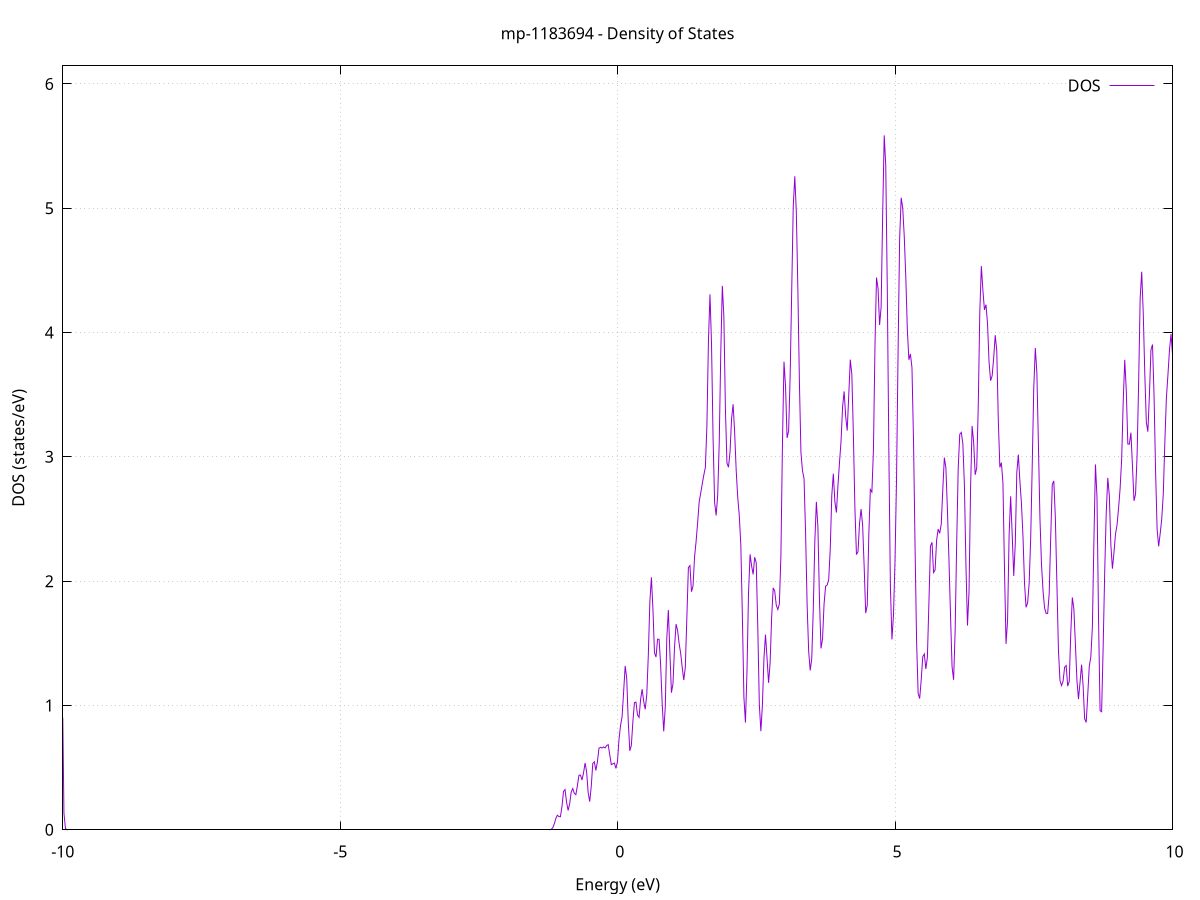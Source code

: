 set title 'mp-1183694 - Density of States'
set xlabel 'Energy (eV)'
set ylabel 'DOS (states/eV)'
set grid
set xrange [-10:10]
set yrange [0:6.145]
set xzeroaxis lt -1
set terminal png size 800,600
set output 'mp-1183694_dos_gnuplot.png'
plot '-' using 1:2 with lines title 'DOS'
-25.874500 0.000000
-25.846700 0.000000
-25.818900 0.000000
-25.791100 0.000000
-25.763300 0.000000
-25.735600 0.000000
-25.707800 0.000000
-25.680000 0.000000
-25.652200 0.000000
-25.624400 0.000000
-25.596600 0.000000
-25.568800 0.000000
-25.541000 0.000000
-25.513200 0.000000
-25.485500 0.000000
-25.457700 0.000000
-25.429900 0.000000
-25.402100 0.000000
-25.374300 0.000000
-25.346500 0.000000
-25.318700 0.000000
-25.290900 0.000000
-25.263200 0.000000
-25.235400 0.000000
-25.207600 0.000000
-25.179800 0.000000
-25.152000 0.000000
-25.124200 0.000000
-25.096400 0.000000
-25.068600 0.000000
-25.040800 0.000000
-25.013100 0.000000
-24.985300 0.000000
-24.957500 0.000000
-24.929700 0.000000
-24.901900 0.000000
-24.874100 0.000000
-24.846300 0.000000
-24.818500 0.000000
-24.790700 0.000000
-24.763000 0.000000
-24.735200 0.000000
-24.707400 0.000000
-24.679600 0.000000
-24.651800 0.000000
-24.624000 0.000000
-24.596200 0.000000
-24.568400 0.000000
-24.540600 0.000000
-24.512900 0.000000
-24.485100 0.000000
-24.457300 0.000000
-24.429500 0.000000
-24.401700 0.000000
-24.373900 0.000000
-24.346100 0.000000
-24.318300 0.000000
-24.290500 0.000000
-24.262800 0.000000
-24.235000 0.000000
-24.207200 0.000000
-24.179400 0.000000
-24.151600 0.000000
-24.123800 0.000000
-24.096000 0.000000
-24.068200 0.000000
-24.040400 0.000000
-24.012700 0.000000
-23.984900 0.000000
-23.957100 0.000000
-23.929300 0.000000
-23.901500 0.000000
-23.873700 0.000000
-23.845900 0.000000
-23.818100 0.000000
-23.790300 0.000000
-23.762600 0.000000
-23.734800 0.000000
-23.707000 0.000000
-23.679200 0.000000
-23.651400 0.000000
-23.623600 0.000000
-23.595800 0.000000
-23.568000 0.000000
-23.540200 0.000000
-23.512500 0.000100
-23.484700 0.002100
-23.456900 0.042500
-23.429100 0.477200
-23.401300 2.968600
-23.373500 10.248800
-23.345700 19.678500
-23.317900 21.038000
-23.290100 12.523900
-23.262400 4.147300
-23.234600 0.762500
-23.206800 0.077600
-23.179000 0.004400
-23.151200 0.000100
-23.123400 0.000000
-23.095600 0.000000
-23.067800 0.000000
-23.040000 0.000000
-23.012300 0.000000
-22.984500 0.000000
-22.956700 0.000000
-22.928900 0.000000
-22.901100 0.000000
-22.873300 0.000000
-22.845500 0.000000
-22.817700 0.000000
-22.789900 0.000000
-22.762200 0.000000
-22.734400 0.000000
-22.706600 0.000000
-22.678800 0.000000
-22.651000 0.000000
-22.623200 0.000000
-22.595400 0.000000
-22.567600 0.000000
-22.539800 0.000000
-22.512100 0.000000
-22.484300 0.000000
-22.456500 0.000000
-22.428700 0.000000
-22.400900 0.000000
-22.373100 0.000000
-22.345300 0.000000
-22.317500 0.000000
-22.289800 0.000000
-22.262000 0.000000
-22.234200 0.000000
-22.206400 0.000000
-22.178600 0.000000
-22.150800 0.000000
-22.123000 0.000000
-22.095200 0.000000
-22.067400 0.000000
-22.039700 0.000000
-22.011900 0.000000
-21.984100 0.000000
-21.956300 0.000000
-21.928500 0.000000
-21.900700 0.000000
-21.872900 0.000000
-21.845100 0.000000
-21.817300 0.000000
-21.789600 0.000000
-21.761800 0.000000
-21.734000 0.000000
-21.706200 0.000000
-21.678400 0.000000
-21.650600 0.000000
-21.622800 0.000000
-21.595000 0.000000
-21.567200 0.000000
-21.539500 0.000000
-21.511700 0.000000
-21.483900 0.000000
-21.456100 0.000000
-21.428300 0.000000
-21.400500 0.000000
-21.372700 0.000000
-21.344900 0.000000
-21.317100 0.000000
-21.289400 0.000000
-21.261600 0.000000
-21.233800 0.000000
-21.206000 0.000000
-21.178200 0.000000
-21.150400 0.000000
-21.122600 0.000000
-21.094800 0.000000
-21.067000 0.000000
-21.039300 0.000000
-21.011500 0.000000
-20.983700 0.000000
-20.955900 0.000000
-20.928100 0.000000
-20.900300 0.000000
-20.872500 0.000000
-20.844700 0.000000
-20.816900 0.000000
-20.789200 0.000000
-20.761400 0.000000
-20.733600 0.000000
-20.705800 0.000000
-20.678000 0.000000
-20.650200 0.000000
-20.622400 0.000000
-20.594600 0.000000
-20.566800 0.000000
-20.539100 0.000000
-20.511300 0.000000
-20.483500 0.000000
-20.455700 0.000000
-20.427900 0.000000
-20.400100 0.000000
-20.372300 0.000000
-20.344500 0.000000
-20.316700 0.000000
-20.289000 0.000000
-20.261200 0.000000
-20.233400 0.000000
-20.205600 0.000000
-20.177800 0.000000
-20.150000 0.000000
-20.122200 0.000000
-20.094400 0.000000
-20.066600 0.000000
-20.038900 0.000000
-20.011100 0.000000
-19.983300 0.000000
-19.955500 0.000000
-19.927700 0.000000
-19.899900 0.000000
-19.872100 0.000000
-19.844300 0.000000
-19.816500 0.000000
-19.788800 0.000000
-19.761000 0.000000
-19.733200 0.000000
-19.705400 0.000000
-19.677600 0.000000
-19.649800 0.000000
-19.622000 0.000000
-19.594200 0.000000
-19.566400 0.000000
-19.538700 0.000000
-19.510900 0.000000
-19.483100 0.000000
-19.455300 0.000000
-19.427500 0.000000
-19.399700 0.000000
-19.371900 0.000000
-19.344100 0.000000
-19.316400 0.000000
-19.288600 0.000000
-19.260800 0.000000
-19.233000 0.000000
-19.205200 0.000000
-19.177400 0.000000
-19.149600 0.000000
-19.121800 0.000000
-19.094000 0.000000
-19.066300 0.000000
-19.038500 0.000000
-19.010700 0.000000
-18.982900 0.000000
-18.955100 0.000000
-18.927300 0.000000
-18.899500 0.000000
-18.871700 0.000000
-18.843900 0.000000
-18.816200 0.000000
-18.788400 0.000000
-18.760600 0.000000
-18.732800 0.000000
-18.705000 0.000000
-18.677200 0.000000
-18.649400 0.000000
-18.621600 0.000000
-18.593800 0.000000
-18.566100 0.000000
-18.538300 0.000000
-18.510500 0.000000
-18.482700 0.000000
-18.454900 0.000000
-18.427100 0.000000
-18.399300 0.000000
-18.371500 0.000000
-18.343700 0.000000
-18.316000 0.000000
-18.288200 0.000000
-18.260400 0.000000
-18.232600 0.000000
-18.204800 0.000000
-18.177000 0.000000
-18.149200 0.000000
-18.121400 0.000000
-18.093600 0.000000
-18.065900 0.000000
-18.038100 0.000000
-18.010300 0.000000
-17.982500 0.000000
-17.954700 0.000000
-17.926900 0.000000
-17.899100 0.000000
-17.871300 0.000000
-17.843500 0.000000
-17.815800 0.000000
-17.788000 0.000000
-17.760200 0.000000
-17.732400 0.000000
-17.704600 0.000000
-17.676800 0.000000
-17.649000 0.000000
-17.621200 0.000000
-17.593400 0.000000
-17.565700 0.000000
-17.537900 0.000000
-17.510100 0.000000
-17.482300 0.000000
-17.454500 0.000000
-17.426700 0.000000
-17.398900 0.000000
-17.371100 0.000000
-17.343300 0.000000
-17.315600 0.000000
-17.287800 0.000000
-17.260000 0.000000
-17.232200 0.000000
-17.204400 0.000000
-17.176600 0.000000
-17.148800 0.000000
-17.121000 0.000000
-17.093200 0.000000
-17.065500 0.000000
-17.037700 0.000000
-17.009900 0.000000
-16.982100 0.000000
-16.954300 0.000000
-16.926500 0.000000
-16.898700 0.000000
-16.870900 0.000000
-16.843100 0.000000
-16.815400 0.000000
-16.787600 0.000000
-16.759800 0.000000
-16.732000 0.000000
-16.704200 0.000000
-16.676400 0.000000
-16.648600 0.000000
-16.620800 0.000000
-16.593100 0.000000
-16.565300 0.000000
-16.537500 0.000000
-16.509700 0.000000
-16.481900 0.000000
-16.454100 0.000000
-16.426300 0.000000
-16.398500 0.000000
-16.370700 0.000000
-16.343000 0.000000
-16.315200 0.000000
-16.287400 0.000000
-16.259600 0.000000
-16.231800 0.000000
-16.204000 0.000000
-16.176200 0.000000
-16.148400 0.000000
-16.120600 0.000000
-16.092900 0.000000
-16.065100 0.000000
-16.037300 0.000000
-16.009500 0.000000
-15.981700 0.000000
-15.953900 0.000000
-15.926100 0.000000
-15.898300 0.000000
-15.870500 0.000000
-15.842800 0.000000
-15.815000 0.000000
-15.787200 0.000000
-15.759400 0.000000
-15.731600 0.000000
-15.703800 0.000000
-15.676000 0.000000
-15.648200 0.000000
-15.620400 0.000000
-15.592700 0.000000
-15.564900 0.000000
-15.537100 0.000000
-15.509300 0.000000
-15.481500 0.000000
-15.453700 0.000000
-15.425900 0.000000
-15.398100 0.000000
-15.370300 0.000000
-15.342600 0.000000
-15.314800 0.000000
-15.287000 0.000000
-15.259200 0.000000
-15.231400 0.000000
-15.203600 0.000000
-15.175800 0.000000
-15.148000 0.000000
-15.120200 0.000000
-15.092500 0.000000
-15.064700 0.000000
-15.036900 0.000000
-15.009100 0.000000
-14.981300 0.000000
-14.953500 0.000000
-14.925700 0.000000
-14.897900 0.000000
-14.870100 0.000000
-14.842400 0.000000
-14.814600 0.000000
-14.786800 0.000000
-14.759000 0.000000
-14.731200 0.000000
-14.703400 0.000000
-14.675600 0.000000
-14.647800 0.000000
-14.620000 0.000000
-14.592300 0.000000
-14.564500 0.000000
-14.536700 0.000000
-14.508900 0.000000
-14.481100 0.000000
-14.453300 0.000000
-14.425500 0.000000
-14.397700 0.000000
-14.369900 0.000000
-14.342200 0.000000
-14.314400 0.000000
-14.286600 0.000000
-14.258800 0.000000
-14.231000 0.000000
-14.203200 0.000000
-14.175400 0.000000
-14.147600 0.000000
-14.119800 0.000000
-14.092100 0.000000
-14.064300 0.000000
-14.036500 0.000000
-14.008700 0.000000
-13.980900 0.000000
-13.953100 0.000000
-13.925300 0.000000
-13.897500 0.000000
-13.869700 0.000000
-13.842000 0.000000
-13.814200 0.000000
-13.786400 0.000000
-13.758600 0.000000
-13.730800 0.000000
-13.703000 0.000000
-13.675200 0.000000
-13.647400 0.000000
-13.619700 0.000000
-13.591900 0.000000
-13.564100 0.000000
-13.536300 0.000000
-13.508500 0.000000
-13.480700 0.000000
-13.452900 0.000000
-13.425100 0.000000
-13.397300 0.000000
-13.369600 0.000000
-13.341800 0.000000
-13.314000 0.000000
-13.286200 0.000000
-13.258400 0.000000
-13.230600 0.000000
-13.202800 0.000000
-13.175000 0.000000
-13.147200 0.000000
-13.119500 0.000000
-13.091700 0.000000
-13.063900 0.000000
-13.036100 0.000000
-13.008300 0.000000
-12.980500 0.000000
-12.952700 0.000000
-12.924900 0.000000
-12.897100 0.000000
-12.869400 0.000000
-12.841600 0.000000
-12.813800 0.000000
-12.786000 0.000000
-12.758200 0.000000
-12.730400 0.000000
-12.702600 0.000000
-12.674800 0.000000
-12.647000 0.000000
-12.619300 0.000000
-12.591500 0.000000
-12.563700 0.000000
-12.535900 0.000000
-12.508100 0.000000
-12.480300 0.000000
-12.452500 0.000000
-12.424700 0.000000
-12.396900 0.000000
-12.369200 0.000000
-12.341400 0.000000
-12.313600 0.000000
-12.285800 0.000000
-12.258000 0.000000
-12.230200 0.000000
-12.202400 0.000000
-12.174600 0.000000
-12.146800 0.000000
-12.119100 0.000000
-12.091300 0.000000
-12.063500 0.000000
-12.035700 0.000000
-12.007900 0.000000
-11.980100 0.000000
-11.952300 0.000000
-11.924500 0.000000
-11.896700 0.000000
-11.869000 0.000000
-11.841200 0.000000
-11.813400 0.000000
-11.785600 0.000000
-11.757800 0.000000
-11.730000 0.000000
-11.702200 0.000000
-11.674400 0.000000
-11.646600 0.000000
-11.618900 0.000000
-11.591100 0.000000
-11.563300 0.000000
-11.535500 0.000000
-11.507700 0.000000
-11.479900 0.000000
-11.452100 0.000000
-11.424300 0.000000
-11.396500 0.000000
-11.368800 0.000000
-11.341000 0.000000
-11.313200 0.000000
-11.285400 0.000000
-11.257600 0.000000
-11.229800 0.000000
-11.202000 0.000000
-11.174200 0.000000
-11.146400 0.000000
-11.118700 0.000000
-11.090900 0.000000
-11.063100 0.000000
-11.035300 0.000000
-11.007500 0.000000
-10.979700 0.000000
-10.951900 0.000000
-10.924100 0.000000
-10.896400 0.000000
-10.868600 0.000000
-10.840800 0.000000
-10.813000 0.000000
-10.785200 0.000000
-10.757400 0.000000
-10.729600 0.000000
-10.701800 0.000000
-10.674000 0.000000
-10.646300 0.000000
-10.618500 0.000000
-10.590700 0.000000
-10.562900 0.000000
-10.535100 0.000000
-10.507300 0.000000
-10.479500 0.000000
-10.451700 0.000000
-10.423900 0.000000
-10.396200 0.000000
-10.368400 0.000100
-10.340600 0.003400
-10.312800 0.055000
-10.285000 0.520800
-10.257200 2.896300
-10.229400 9.733500
-10.201600 20.988800
-10.173800 32.675900
-10.146100 42.094300
-10.118300 45.218600
-10.090500 35.775000
-10.062700 18.631600
-10.034900 6.013600
-10.007100 1.165500
-9.979300 0.133000
-9.951500 0.008800
-9.923700 0.000300
-9.896000 0.000000
-9.868200 0.000000
-9.840400 0.000000
-9.812600 0.000000
-9.784800 0.000000
-9.757000 0.000000
-9.729200 0.000000
-9.701400 0.000000
-9.673600 0.000000
-9.645900 0.000000
-9.618100 0.000000
-9.590300 0.000000
-9.562500 0.000000
-9.534700 0.000000
-9.506900 0.000000
-9.479100 0.000000
-9.451300 0.000000
-9.423500 0.000000
-9.395800 0.000000
-9.368000 0.000000
-9.340200 0.000000
-9.312400 0.000000
-9.284600 0.000000
-9.256800 0.000000
-9.229000 0.000000
-9.201200 0.000000
-9.173400 0.000000
-9.145700 0.000000
-9.117900 0.000000
-9.090100 0.000000
-9.062300 0.000000
-9.034500 0.000000
-9.006700 0.000000
-8.978900 0.000000
-8.951100 0.000000
-8.923300 0.000000
-8.895600 0.000000
-8.867800 0.000000
-8.840000 0.000000
-8.812200 0.000000
-8.784400 0.000000
-8.756600 0.000000
-8.728800 0.000000
-8.701000 0.000000
-8.673200 0.000000
-8.645500 0.000000
-8.617700 0.000000
-8.589900 0.000000
-8.562100 0.000000
-8.534300 0.000000
-8.506500 0.000000
-8.478700 0.000000
-8.450900 0.000000
-8.423100 0.000000
-8.395400 0.000000
-8.367600 0.000000
-8.339800 0.000000
-8.312000 0.000000
-8.284200 0.000000
-8.256400 0.000000
-8.228600 0.000000
-8.200800 0.000000
-8.173000 0.000000
-8.145300 0.000000
-8.117500 0.000000
-8.089700 0.000000
-8.061900 0.000000
-8.034100 0.000000
-8.006300 0.000000
-7.978500 0.000000
-7.950700 0.000000
-7.923000 0.000000
-7.895200 0.000000
-7.867400 0.000000
-7.839600 0.000000
-7.811800 0.000000
-7.784000 0.000000
-7.756200 0.000000
-7.728400 0.000000
-7.700600 0.000000
-7.672900 0.000000
-7.645100 0.000000
-7.617300 0.000000
-7.589500 0.000000
-7.561700 0.000000
-7.533900 0.000000
-7.506100 0.000000
-7.478300 0.000000
-7.450500 0.000000
-7.422800 0.000000
-7.395000 0.000000
-7.367200 0.000000
-7.339400 0.000000
-7.311600 0.000000
-7.283800 0.000000
-7.256000 0.000000
-7.228200 0.000000
-7.200400 0.000000
-7.172700 0.000000
-7.144900 0.000000
-7.117100 0.000000
-7.089300 0.000000
-7.061500 0.000000
-7.033700 0.000000
-7.005900 0.000000
-6.978100 0.000000
-6.950300 0.000000
-6.922600 0.000000
-6.894800 0.000000
-6.867000 0.000000
-6.839200 0.000000
-6.811400 0.000000
-6.783600 0.000000
-6.755800 0.000000
-6.728000 0.000000
-6.700200 0.000000
-6.672500 0.000000
-6.644700 0.000000
-6.616900 0.000000
-6.589100 0.000000
-6.561300 0.000000
-6.533500 0.000000
-6.505700 0.000000
-6.477900 0.000000
-6.450100 0.000000
-6.422400 0.000000
-6.394600 0.000000
-6.366800 0.000000
-6.339000 0.000000
-6.311200 0.000000
-6.283400 0.000000
-6.255600 0.000000
-6.227800 0.000000
-6.200000 0.000000
-6.172300 0.000000
-6.144500 0.000000
-6.116700 0.000000
-6.088900 0.000000
-6.061100 0.000000
-6.033300 0.000000
-6.005500 0.000000
-5.977700 0.000000
-5.949900 0.000000
-5.922200 0.000000
-5.894400 0.000000
-5.866600 0.000000
-5.838800 0.000000
-5.811000 0.000000
-5.783200 0.000000
-5.755400 0.000000
-5.727600 0.000000
-5.699800 0.000000
-5.672100 0.000000
-5.644300 0.000000
-5.616500 0.000000
-5.588700 0.000000
-5.560900 0.000000
-5.533100 0.000000
-5.505300 0.000000
-5.477500 0.000000
-5.449700 0.000000
-5.422000 0.000000
-5.394200 0.000000
-5.366400 0.000000
-5.338600 0.000000
-5.310800 0.000000
-5.283000 0.000000
-5.255200 0.000000
-5.227400 0.000000
-5.199600 0.000000
-5.171900 0.000000
-5.144100 0.000000
-5.116300 0.000000
-5.088500 0.000000
-5.060700 0.000000
-5.032900 0.000000
-5.005100 0.000000
-4.977300 0.000000
-4.949600 0.000000
-4.921800 0.000000
-4.894000 0.000000
-4.866200 0.000000
-4.838400 0.000000
-4.810600 0.000000
-4.782800 0.000000
-4.755000 0.000000
-4.727200 0.000000
-4.699500 0.000000
-4.671700 0.000000
-4.643900 0.000000
-4.616100 0.000000
-4.588300 0.000000
-4.560500 0.000000
-4.532700 0.000000
-4.504900 0.000000
-4.477100 0.000000
-4.449400 0.000000
-4.421600 0.000000
-4.393800 0.000000
-4.366000 0.000000
-4.338200 0.000000
-4.310400 0.000000
-4.282600 0.000000
-4.254800 0.000000
-4.227000 0.000000
-4.199300 0.000000
-4.171500 0.000000
-4.143700 0.000000
-4.115900 0.000000
-4.088100 0.000000
-4.060300 0.000000
-4.032500 0.000000
-4.004700 0.000000
-3.976900 0.000000
-3.949200 0.000000
-3.921400 0.000000
-3.893600 0.000000
-3.865800 0.000000
-3.838000 0.000000
-3.810200 0.000000
-3.782400 0.000000
-3.754600 0.000000
-3.726800 0.000000
-3.699100 0.000000
-3.671300 0.000000
-3.643500 0.000000
-3.615700 0.000000
-3.587900 0.000000
-3.560100 0.000000
-3.532300 0.000000
-3.504500 0.000000
-3.476700 0.000000
-3.449000 0.000000
-3.421200 0.000000
-3.393400 0.000000
-3.365600 0.000000
-3.337800 0.000000
-3.310000 0.000000
-3.282200 0.000000
-3.254400 0.000000
-3.226600 0.000000
-3.198900 0.000000
-3.171100 0.000000
-3.143300 0.000000
-3.115500 0.000000
-3.087700 0.000000
-3.059900 0.000000
-3.032100 0.000000
-3.004300 0.000000
-2.976500 0.000000
-2.948800 0.000000
-2.921000 0.000000
-2.893200 0.000000
-2.865400 0.000000
-2.837600 0.000000
-2.809800 0.000000
-2.782000 0.000000
-2.754200 0.000000
-2.726400 0.000000
-2.698700 0.000000
-2.670900 0.000000
-2.643100 0.000000
-2.615300 0.000000
-2.587500 0.000000
-2.559700 0.000000
-2.531900 0.000000
-2.504100 0.000000
-2.476300 0.000000
-2.448600 0.000000
-2.420800 0.000000
-2.393000 0.000000
-2.365200 0.000000
-2.337400 0.000000
-2.309600 0.000000
-2.281800 0.000000
-2.254000 0.000000
-2.226300 0.000000
-2.198500 0.000000
-2.170700 0.000000
-2.142900 0.000000
-2.115100 0.000000
-2.087300 0.000000
-2.059500 0.000000
-2.031700 0.000000
-2.003900 0.000000
-1.976200 0.000000
-1.948400 0.000000
-1.920600 0.000000
-1.892800 0.000000
-1.865000 0.000000
-1.837200 0.000000
-1.809400 0.000000
-1.781600 0.000000
-1.753800 0.000000
-1.726100 0.000000
-1.698300 0.000000
-1.670500 0.000000
-1.642700 0.000000
-1.614900 0.000000
-1.587100 0.000000
-1.559300 0.000000
-1.531500 0.000000
-1.503700 0.000000
-1.476000 0.000000
-1.448200 0.000000
-1.420400 0.000000
-1.392600 0.000000
-1.364800 0.000000
-1.337000 0.000000
-1.309200 0.000000
-1.281400 0.000000
-1.253600 0.000000
-1.225900 0.000400
-1.198100 0.003100
-1.170300 0.015400
-1.142500 0.046400
-1.114700 0.090400
-1.086900 0.117200
-1.059100 0.106400
-1.031300 0.104800
-1.003500 0.186300
-0.975800 0.308300
-0.948000 0.323800
-0.920200 0.220400
-0.892400 0.155500
-0.864600 0.210200
-0.836800 0.304000
-0.809000 0.331700
-0.781200 0.293100
-0.753400 0.282200
-0.725700 0.352200
-0.697900 0.438200
-0.670100 0.439900
-0.642300 0.400200
-0.614500 0.459000
-0.586700 0.537100
-0.558900 0.464400
-0.531100 0.297900
-0.503300 0.226000
-0.475600 0.350300
-0.447800 0.533800
-0.420000 0.546300
-0.392200 0.477200
-0.364400 0.547900
-0.336600 0.656300
-0.308800 0.663500
-0.281000 0.658000
-0.253200 0.666400
-0.225500 0.658600
-0.197700 0.678200
-0.169900 0.684600
-0.142100 0.602500
-0.114300 0.524100
-0.086500 0.530500
-0.058700 0.536500
-0.030900 0.493800
-0.003100 0.548600
0.024600 0.726100
0.052400 0.839600
0.080200 0.909600
0.108000 1.111000
0.135800 1.318200
0.163600 1.219000
0.191400 0.869200
0.219200 0.635200
0.247000 0.678800
0.274700 0.870500
0.302500 1.023500
0.330300 1.027100
0.358100 0.923100
0.385900 0.904300
0.413700 1.047600
0.441500 1.130800
0.469300 1.033700
0.497100 0.969600
0.524800 1.086000
0.552600 1.401500
0.580400 1.832100
0.608200 2.030300
0.636000 1.775300
0.663800 1.424000
0.691600 1.389400
0.719400 1.533000
0.747100 1.532300
0.774900 1.326300
0.802700 1.013700
0.830500 0.791400
0.858300 0.987000
0.886100 1.541900
0.913900 1.767800
0.941700 1.421200
0.969500 1.103000
0.997200 1.173900
1.025000 1.466100
1.052800 1.654200
1.080600 1.603500
1.108400 1.496700
1.136200 1.419500
1.164000 1.305100
1.191800 1.204600
1.219600 1.307800
1.247300 1.708000
1.275100 2.109900
1.302900 2.125200
1.330700 1.915000
1.358500 1.960300
1.386300 2.194200
1.414100 2.321000
1.441900 2.472000
1.469700 2.638900
1.497400 2.708900
1.525200 2.783500
1.553000 2.853800
1.580800 2.913300
1.608600 3.247300
1.636400 3.933200
1.664200 4.307000
1.692000 3.907300
1.719800 3.153700
1.747500 2.634400
1.775300 2.528300
1.803100 2.690900
1.830900 3.114600
1.858700 3.837000
1.886500 4.375000
1.914300 4.130100
1.942100 3.389200
1.969900 2.949600
1.997600 2.916700
2.025400 3.038500
2.053200 3.304900
2.081000 3.422900
2.108800 3.196900
2.136600 2.889600
2.164400 2.673100
2.192200 2.528000
2.220000 2.292000
2.247700 1.726600
2.275500 1.067300
2.303300 0.862600
2.331100 1.273600
2.358900 1.906400
2.386700 2.215800
2.414500 2.122100
2.442300 2.054700
2.470100 2.192700
2.497800 2.148100
2.525600 1.631700
2.553400 1.008600
2.581200 0.793400
2.609000 1.004000
2.636800 1.379400
2.664600 1.569500
2.692400 1.381000
2.720200 1.181900
2.747900 1.342800
2.775700 1.712400
2.803500 1.946300
2.831300 1.918500
2.859100 1.806100
2.886900 1.772000
2.914700 1.816200
2.942500 2.208300
2.970300 3.104200
2.998000 3.765600
3.025800 3.567400
3.053600 3.152200
3.081400 3.207100
3.109200 3.653100
3.137000 4.333400
3.164800 5.013700
3.192600 5.256800
3.220400 4.969800
3.248100 4.351700
3.275900 3.599800
3.303700 3.033400
3.331500 2.887800
3.359300 2.825000
3.387100 2.389000
3.414900 1.808200
3.442700 1.437200
3.470500 1.281700
3.498200 1.375400
3.526000 1.777100
3.553800 2.319000
3.581600 2.638000
3.609400 2.433300
3.637200 1.856900
3.665000 1.459100
3.692800 1.536000
3.720500 1.817400
3.748300 1.960200
3.776100 1.968500
3.803900 2.012100
3.831700 2.259700
3.859500 2.690800
3.887300 2.864300
3.915100 2.637800
3.942900 2.552100
3.970600 2.768600
3.998400 2.955200
4.026200 3.125700
4.054000 3.401800
4.081800 3.526600
4.109600 3.326000
4.137400 3.211300
4.165200 3.495300
4.193000 3.781700
4.220700 3.664000
4.248500 3.181500
4.276300 2.582700
4.304100 2.213800
4.331900 2.236900
4.359700 2.465600
4.387500 2.580100
4.415300 2.450000
4.443100 2.113500
4.470800 1.742900
4.498600 1.805800
4.526400 2.367800
4.554200 2.737300
4.582000 2.716700
4.609800 3.050800
4.637600 3.887800
4.665400 4.441800
4.693200 4.353900
4.720900 4.060500
4.748700 4.205500
4.776500 4.952100
4.804300 5.586200
4.832100 5.344400
4.859900 4.343700
4.887700 3.053100
4.915500 1.962800
4.943300 1.531400
4.971000 1.723900
4.998800 2.160900
5.026600 2.829500
5.054400 3.850600
5.082200 4.751300
5.110000 5.084000
5.137800 5.001300
5.165600 4.773300
5.193400 4.443900
5.221100 4.024600
5.248900 3.781000
5.276700 3.827600
5.304500 3.717300
5.332300 3.135100
5.360100 2.280400
5.387900 1.511900
5.415700 1.097200
5.443500 1.055300
5.471200 1.206500
5.499000 1.392000
5.526800 1.414600
5.554600 1.293200
5.582400 1.388600
5.610200 1.829700
5.638000 2.282500
5.665800 2.312400
5.693600 2.069200
5.721300 2.090100
5.749100 2.331700
5.776900 2.418600
5.804700 2.384800
5.832500 2.459900
5.860300 2.740100
5.888100 2.993800
5.915900 2.911300
5.943700 2.571600
5.971400 2.171200
5.999200 1.726400
6.027000 1.313200
6.054800 1.206100
6.082600 1.598100
6.110400 2.304800
6.138200 2.912900
6.166000 3.181600
6.193800 3.196500
6.221500 3.106200
6.249300 2.777400
6.277100 2.132800
6.304900 1.643000
6.332700 1.913500
6.360500 2.742400
6.388300 3.248900
6.416100 3.120900
6.443800 2.856000
6.471600 2.909900
6.499400 3.413700
6.527200 4.166700
6.555000 4.534400
6.582800 4.340300
6.610600 4.182300
6.638400 4.224100
6.666200 4.071700
6.693900 3.761800
6.721700 3.612800
6.749500 3.651900
6.777300 3.796600
6.805100 3.978700
6.832900 3.854200
6.860700 3.293300
6.888500 2.915100
6.916300 2.953100
6.944000 2.791000
6.971800 2.102600
6.999600 1.495400
7.027400 1.681100
7.055200 2.368600
7.083000 2.682500
7.110800 2.377700
7.138600 2.042000
7.166400 2.298900
7.194100 2.874100
7.221900 3.017600
7.249700 2.804000
7.277500 2.626400
7.305300 2.358600
7.333100 1.982500
7.360900 1.789500
7.388700 1.825400
7.416500 1.981600
7.444200 2.341900
7.472000 2.933400
7.499800 3.557800
7.527600 3.875500
7.555400 3.679200
7.583200 3.106100
7.611000 2.506500
7.638800 2.136200
7.666600 1.923700
7.694300 1.785000
7.722100 1.740500
7.749900 1.740200
7.777700 1.900100
7.805500 2.357500
7.833300 2.777000
7.861100 2.806600
7.888900 2.507500
7.916700 1.975400
7.944400 1.445200
7.972200 1.200900
8.000000 1.160200
8.027800 1.194200
8.055600 1.307600
8.083400 1.320900
8.111200 1.155400
8.139000 1.193400
8.166800 1.584200
8.194500 1.868700
8.222300 1.776300
8.250100 1.494300
8.277900 1.201900
8.305700 1.051400
8.333500 1.185600
8.361300 1.328300
8.389100 1.156600
8.416900 0.892500
8.444600 0.863800
8.472400 1.084200
8.500200 1.316100
8.528000 1.391100
8.555800 1.630600
8.583600 2.321300
8.611400 2.939100
8.639200 2.675400
8.667000 1.698400
8.694700 0.958300
8.722500 0.949600
8.750300 1.471800
8.778100 2.074500
8.805900 2.554100
8.833700 2.830400
8.861500 2.688500
8.889300 2.290600
8.917100 2.100000
8.944800 2.227900
8.972600 2.378700
9.000400 2.451200
9.028200 2.587400
9.056000 2.746400
9.083800 2.981200
9.111600 3.441700
9.139400 3.780300
9.167200 3.534200
9.194900 3.103200
9.222700 3.102300
9.250500 3.194000
9.278300 2.929400
9.306100 2.646200
9.333900 2.699300
9.361700 3.009900
9.389500 3.588700
9.417200 4.275300
9.445000 4.488600
9.472800 4.154600
9.500600 3.670400
9.528400 3.278600
9.556200 3.202500
9.584000 3.498300
9.611800 3.859700
9.639600 3.903400
9.667300 3.498000
9.695100 2.885600
9.722900 2.415400
9.750700 2.279800
9.778500 2.384500
9.806300 2.500700
9.834100 2.702400
9.861900 3.114900
9.889700 3.471600
9.917400 3.656400
9.945200 3.856800
9.973000 3.988900
10.000800 3.824800
10.028600 3.546500
10.056400 3.697600
10.084200 4.297800
10.112000 4.612900
10.139800 4.276800
10.167500 3.723400
10.195300 3.276300
10.223100 2.880700
10.250900 2.623400
10.278700 2.825900
10.306500 3.319300
10.334300 3.422100
10.362100 3.115700
10.389900 2.783100
10.417600 2.481200
10.445400 2.289500
10.473200 2.184200
10.501000 2.058600
10.528800 1.991800
10.556600 2.206000
10.584400 2.784200
10.612200 3.381800
10.640000 3.530600
10.667700 3.428700
10.695500 3.611400
10.723300 3.899700
10.751100 3.654300
10.778900 2.900500
10.806700 2.197200
10.834500 1.803400
10.862300 1.795300
10.890100 2.050700
10.917800 2.112900
10.945600 2.053200
10.973400 2.368800
11.001200 2.693500
11.029000 2.556100
11.056800 2.453300
11.084600 2.659900
11.112400 2.766100
11.140200 2.725300
11.167900 3.056200
11.195700 3.952200
11.223500 4.557500
11.251300 4.183300
11.279100 3.483000
11.306900 3.205600
11.334700 3.349100
11.362500 3.570100
11.390300 3.752700
11.418000 4.037400
11.445800 4.205100
11.473600 3.849600
11.501400 3.074000
11.529200 2.584200
11.557000 2.877700
11.584800 3.629300
11.612600 4.090600
11.640400 3.905300
11.668100 3.464600
11.695900 3.134000
11.723700 2.955600
11.751500 3.100300
11.779300 3.549200
11.807100 3.995200
11.834900 4.174000
11.862700 4.019500
11.890500 3.674000
11.918200 3.148600
11.946000 2.561000
11.973800 2.225100
12.001600 2.218900
12.029400 2.379300
12.057200 2.414800
12.085000 2.438500
12.112800 2.807800
12.140500 3.273000
12.168300 3.265600
12.196100 2.721500
12.223900 2.204700
12.251700 2.333200
12.279500 3.098000
12.307300 3.910000
12.335100 4.450900
12.362900 4.624500
12.390600 4.265900
12.418400 3.684000
12.446200 3.367300
12.474000 3.393100
12.501800 3.587000
12.529600 3.691300
12.557400 3.726200
12.585200 3.938400
12.613000 4.000700
12.640700 3.398400
12.668500 2.626500
12.696300 2.645600
12.724100 3.181700
12.751900 3.268200
12.779700 2.955200
12.807500 2.714200
12.835300 2.542800
12.863100 2.619300
12.890800 3.202700
12.918600 4.195400
12.946400 5.119500
12.974200 5.276600
13.002000 4.602000
13.029800 3.693800
13.057600 3.028200
13.085400 2.881300
13.113200 3.088900
13.140900 3.022000
13.168700 2.581400
13.196500 2.350200
13.224300 2.443700
13.252100 2.400400
13.279900 2.030100
13.307700 1.565400
13.335500 1.383400
13.363300 1.682900
13.391000 2.493200
13.418800 3.453900
13.446600 3.789100
13.474400 3.563100
13.502200 3.642900
13.530000 4.078000
13.557800 4.011500
13.585600 3.350100
13.613400 3.062000
13.641100 3.439800
13.668900 3.886600
13.696700 4.126400
13.724500 4.068900
13.752300 3.655500
13.780100 3.276300
13.807900 3.062200
13.835700 3.032900
13.863500 3.564700
13.891200 4.422600
13.919000 4.797200
13.946800 4.446400
13.974600 3.777100
14.002400 3.155400
14.030200 2.758000
14.058000 2.657100
14.085800 2.660300
14.113600 2.610600
14.141300 2.719800
14.169100 3.227400
14.196900 3.845400
14.224700 4.069100
14.252500 3.778100
14.280300 3.275600
14.308100 3.108700
14.335900 3.422600
14.363700 3.905200
14.391400 4.331300
14.419200 4.358400
14.447000 3.725900
14.474800 2.918300
14.502600 2.462300
14.530400 2.292600
14.558200 2.284600
14.586000 2.367500
14.613800 2.504700
14.641500 2.708300
14.669300 2.843200
14.697100 2.941900
14.724900 3.241200
14.752700 3.746800
14.780500 4.215900
14.808300 4.307800
14.836100 3.940100
14.863900 3.513200
14.891600 3.227400
14.919400 3.018400
14.947200 2.999000
14.975000 3.348600
15.002800 4.097400
15.030600 4.740400
15.058400 4.623600
15.086200 3.851700
15.113900 2.973700
15.141700 2.296700
15.169500 2.017100
15.197300 2.245700
15.225100 2.568900
15.252900 2.516800
15.280700 2.249300
15.308500 2.147300
15.336300 2.154700
15.364000 2.130800
15.391800 2.383100
15.419600 3.270200
15.447400 4.544900
15.475200 5.507900
15.503000 5.964200
15.530800 6.058200
15.558600 5.524000
15.586400 4.318200
15.614100 3.214900
15.641900 2.828700
15.669700 2.976500
15.697500 3.473000
15.725300 4.198200
15.753100 4.724100
15.780900 4.822600
15.808700 4.441900
15.836500 3.687100
15.864200 3.063500
15.892000 2.950100
15.919800 3.264800
15.947600 3.546700
15.975400 3.415200
16.003200 3.165600
16.031000 3.109200
16.058800 2.952800
16.086600 2.608400
16.114300 2.660900
16.142100 3.575200
16.169900 5.001200
16.197700 6.050600
16.225500 6.092400
16.253300 5.194500
16.281100 3.988200
16.308900 3.258100
16.336700 3.143600
16.364400 3.044000
16.392200 2.696400
16.420000 2.555200
16.447800 2.856300
16.475600 3.209800
16.503400 3.195300
16.531200 2.955900
16.559000 2.903400
16.586800 3.229000
16.614500 3.971100
16.642300 4.757700
16.670100 4.963300
16.697900 4.669400
16.725700 4.361900
16.753500 4.219300
16.781300 4.071000
16.809100 3.556100
16.836900 2.847300
16.864600 2.626400
16.892400 3.144100
16.920200 3.835600
16.948000 4.004100
16.975800 3.675300
17.003600 3.254500
17.031400 3.056800
17.059200 3.021500
17.087000 2.836600
17.114700 2.694000
17.142500 2.922700
17.170300 3.166900
17.198100 2.987300
17.225900 2.653700
17.253700 2.753000
17.281500 3.581400
17.309300 4.669600
17.337100 5.204300
17.364800 5.046400
17.392600 4.728200
17.420400 4.524800
17.448200 4.127300
17.476000 3.625700
17.503800 3.657200
17.531600 4.221900
17.559400 4.595700
17.587200 4.444300
17.614900 4.201600
17.642700 4.183000
17.670500 4.139900
17.698300 3.963600
17.726100 3.687200
17.753900 3.206100
17.781700 2.813200
17.809500 2.917000
17.837300 3.470800
17.865000 4.124800
17.892800 4.580600
17.920600 4.798100
17.948400 4.869600
17.976200 4.628500
18.004000 3.830200
18.031800 2.920000
18.059600 2.682300
18.087300 3.065000
18.115100 3.556300
18.142900 4.158900
18.170700 4.567800
18.198500 4.157500
18.226300 3.429100
18.254100 3.291300
18.281900 3.647900
18.309700 3.713500
18.337400 3.328400
18.365200 3.092900
18.393000 3.336900
18.420800 3.995000
18.448600 4.635100
18.476400 4.598400
18.504200 3.936100
18.532000 3.177300
18.559800 2.609300
18.587500 2.505000
18.615300 2.966200
18.643100 3.478200
18.670900 3.550900
18.698700 3.241500
18.726500 2.824700
18.754300 2.696800
18.782100 2.994200
18.809900 3.460600
18.837600 3.957300
18.865400 4.416800
18.893200 4.578700
18.921000 4.253500
18.948800 3.963800
18.976600 4.268900
19.004400 4.552500
19.032200 4.318000
19.060000 4.076700
19.087700 4.273900
19.115500 4.716400
19.143300 4.999400
19.171100 5.095700
19.198900 5.354400
19.226700 5.690300
19.254500 5.434500
19.282300 4.720800
19.310100 4.332500
19.337800 4.309700
19.365600 4.314000
19.393400 4.295300
19.421200 4.398500
19.449000 4.526700
19.476800 4.212400
19.504600 3.431800
19.532400 2.696700
19.560200 2.298700
19.587900 2.151100
19.615700 2.217800
19.643500 2.547200
19.671300 2.955800
19.699100 3.124400
19.726900 3.089200
19.754700 3.275500
19.782500 4.022500
19.810300 5.142700
19.838000 6.005100
19.865800 6.236800
19.893600 5.963900
19.921400 5.398200
19.949200 4.609100
19.977000 3.663700
20.004800 2.869900
20.032600 2.776300
20.060400 3.488500
20.088100 4.225700
20.115900 4.338200
20.143700 4.087200
20.171500 3.959900
20.199300 4.059600
20.227100 4.149300
20.254900 4.224500
20.282700 4.349700
20.310500 4.015500
20.338200 3.106600
20.366000 2.288300
20.393800 1.917100
20.421600 1.767500
20.449400 1.689300
20.477200 1.857700
20.505000 2.347700
20.532800 2.922600
20.560600 3.367000
20.588300 3.708300
20.616100 3.965600
20.643900 4.103500
20.671700 4.219800
20.699500 4.334500
20.727300 4.429400
20.755100 4.543800
20.782900 4.224600
20.810600 3.308200
20.838400 2.713300
20.866200 3.087400
20.894000 3.971600
20.921800 4.838700
20.949600 5.803500
20.977400 6.592600
21.005200 6.462400
21.033000 5.669100
21.060700 5.054000
21.088500 4.818400
21.116300 5.001100
21.144100 5.472300
21.171900 5.376200
21.199700 4.412500
21.227500 3.507500
21.255300 3.233800
21.283100 3.342600
21.310800 3.643200
21.338600 3.844800
21.366400 3.588800
21.394200 3.321700
21.422000 3.413800
21.449800 3.444500
21.477600 3.187300
21.505400 2.999800
21.533200 3.279600
21.560900 4.043800
21.588700 4.621400
21.616500 4.228300
21.644300 3.391600
21.672100 3.164000
21.699900 3.372200
21.727700 3.407400
21.755500 3.137600
21.783300 2.745700
21.811000 2.675400
21.838800 3.200700
21.866600 4.120300
21.894400 4.757400
21.922200 4.631300
21.950000 4.173500
21.977800 4.047300
22.005600 4.302400
22.033400 4.688000
22.061100 5.089300
22.088900 5.271100
22.116700 4.985000
22.144500 4.286500
22.172300 3.703600
22.200100 3.834600
22.227900 4.289400
22.255700 4.371400
22.283500 4.191100
22.311200 4.112700
22.339000 4.027700
22.366800 3.592800
22.394600 3.165500
22.422400 3.334700
22.450200 4.041600
22.478000 4.765800
22.505800 4.667600
22.533600 3.778700
22.561300 3.238400
22.589100 3.425200
22.616900 3.940500
22.644700 4.465300
22.672500 4.632500
22.700300 4.470300
22.728100 4.524900
22.755900 4.705100
22.783700 4.530100
22.811400 4.567700
22.839200 5.324400
22.867000 5.964200
22.894800 5.850100
22.922600 5.392400
22.950400 4.963000
22.978200 4.611000
23.006000 4.415500
23.033800 4.315900
23.061500 4.280600
23.089300 4.277700
23.117100 4.174100
23.144900 3.955300
23.172700 3.733700
23.200500 3.777000
23.228300 4.108800
23.256100 4.547500
23.283900 5.099600
23.311600 5.637300
23.339400 5.965500
23.367200 5.894400
23.395000 5.454000
23.422800 5.000800
23.450600 4.546300
23.478400 4.118700
23.506200 3.862200
23.534000 3.622200
23.561700 3.317100
23.589500 3.065100
23.617300 3.048700
23.645100 3.386900
23.672900 3.799900
23.700700 4.021600
23.728500 4.129900
23.756300 4.235200
23.784000 4.423400
23.811800 4.480100
23.839600 4.055000
23.867400 3.236000
23.895200 2.470500
23.923000 2.184500
23.950800 2.653900
23.978600 3.810600
24.006400 4.879000
24.034100 4.918500
24.061900 3.955700
24.089700 2.838100
24.117500 2.330200
24.145300 2.600400
24.173100 3.116900
24.200900 3.291800
24.228700 3.333900
24.256500 3.809600
24.284200 4.375500
24.312000 4.190200
24.339800 3.556000
24.367600 3.461100
24.395400 4.184500
24.423200 5.225500
24.451000 5.769700
24.478800 5.464100
24.506600 4.747700
24.534300 4.312500
24.562100 4.316300
24.589900 4.325000
24.617700 4.367900
24.645500 4.815600
24.673300 5.517200
24.701100 5.961100
24.728900 5.846300
24.756700 5.329000
24.784400 4.800200
24.812200 4.595800
24.840000 4.655700
24.867800 4.699600
24.895600 4.737400
24.923400 5.011000
24.951200 5.379800
24.979000 5.335000
25.006800 4.996300
25.034500 4.754000
25.062300 4.356000
25.090100 3.830900
25.117900 3.698100
25.145700 3.930000
25.173500 4.232000
25.201300 4.511400
25.229100 4.611400
25.256900 4.567300
25.284600 4.485100
25.312400 4.396200
25.340200 4.645800
25.368000 5.221900
25.395800 5.421900
25.423600 5.019900
25.451400 4.321500
25.479200 3.589200
25.507000 3.067400
25.534700 2.894300
25.562500 3.039800
25.590300 3.220400
25.618100 3.238600
25.645900 3.408900
25.673700 3.847200
25.701500 3.926200
25.729300 3.509300
25.757100 3.246300
25.784800 3.174500
25.812600 3.019200
25.840400 3.131600
25.868200 3.597700
25.896000 3.801400
25.923800 3.495900
25.951600 3.004500
25.979400 2.736300
26.007200 3.104700
26.034900 3.958600
26.062700 4.352800
26.090500 4.016300
26.118300 3.505100
26.146100 2.979200
26.173900 2.443800
26.201700 2.261900
26.229500 2.711600
26.257300 3.501000
26.285000 4.206200
26.312800 4.739900
26.340600 5.065400
26.368400 5.032500
26.396200 4.994300
26.424000 5.339200
26.451800 5.550400
26.479600 5.082300
26.507300 4.092600
26.535100 3.171000
26.562900 2.948300
26.590700 3.398200
26.618500 3.844100
26.646300 3.921900
26.674100 3.656600
26.701900 3.237000
26.729700 2.711100
26.757400 1.932900
26.785200 1.184500
26.813000 0.847000
26.840800 0.813400
26.868600 0.767900
26.896400 0.686500
26.924200 0.649000
26.952000 0.605400
26.979800 0.644300
27.007500 0.835100
27.035300 1.041400
27.063100 1.151100
27.090900 1.198700
27.118700 1.316300
27.146500 1.464300
27.174300 1.380100
27.202100 0.924000
27.229900 0.390200
27.257600 0.097800
27.285400 0.014100
27.313200 0.001200
27.341000 0.000100
27.368800 0.000000
27.396600 0.000000
27.424400 0.000000
27.452200 0.000000
27.480000 0.000000
27.507700 0.000000
27.535500 0.000000
27.563300 0.000000
27.591100 0.000000
27.618900 0.000000
27.646700 0.000000
27.674500 0.000000
27.702300 0.000000
27.730100 0.000000
27.757800 0.000000
27.785600 0.000000
27.813400 0.000000
27.841200 0.000000
27.869000 0.000000
27.896800 0.000000
27.924600 0.000000
27.952400 0.000000
27.980200 0.000000
28.007900 0.000000
28.035700 0.000000
28.063500 0.000000
28.091300 0.000000
28.119100 0.000000
28.146900 0.000000
28.174700 0.000000
28.202500 0.000000
28.230300 0.000000
28.258000 0.000000
28.285800 0.000000
28.313600 0.000000
28.341400 0.000000
28.369200 0.000000
28.397000 0.000000
28.424800 0.000000
28.452600 0.000000
28.480400 0.000000
28.508100 0.000000
28.535900 0.000000
28.563700 0.000000
28.591500 0.000000
28.619300 0.000000
28.647100 0.000000
28.674900 0.000000
28.702700 0.000000
28.730500 0.000000
28.758200 0.000000
28.786000 0.000000
28.813800 0.000000
28.841600 0.000000
28.869400 0.000000
28.897200 0.000000
28.925000 0.000000
28.952800 0.000000
28.980600 0.000000
29.008300 0.000000
29.036100 0.000000
29.063900 0.000000
29.091700 0.000000
29.119500 0.000000
29.147300 0.000000
29.175100 0.000000
29.202900 0.000000
29.230700 0.000000
29.258400 0.000000
29.286200 0.000000
29.314000 0.000000
29.341800 0.000000
29.369600 0.000000
29.397400 0.000000
29.425200 0.000000
29.453000 0.000000
29.480700 0.000000
29.508500 0.000000
29.536300 0.000000
29.564100 0.000000
29.591900 0.000000
29.619700 0.000000
29.647500 0.000000
29.675300 0.000000
29.703100 0.000000
e
